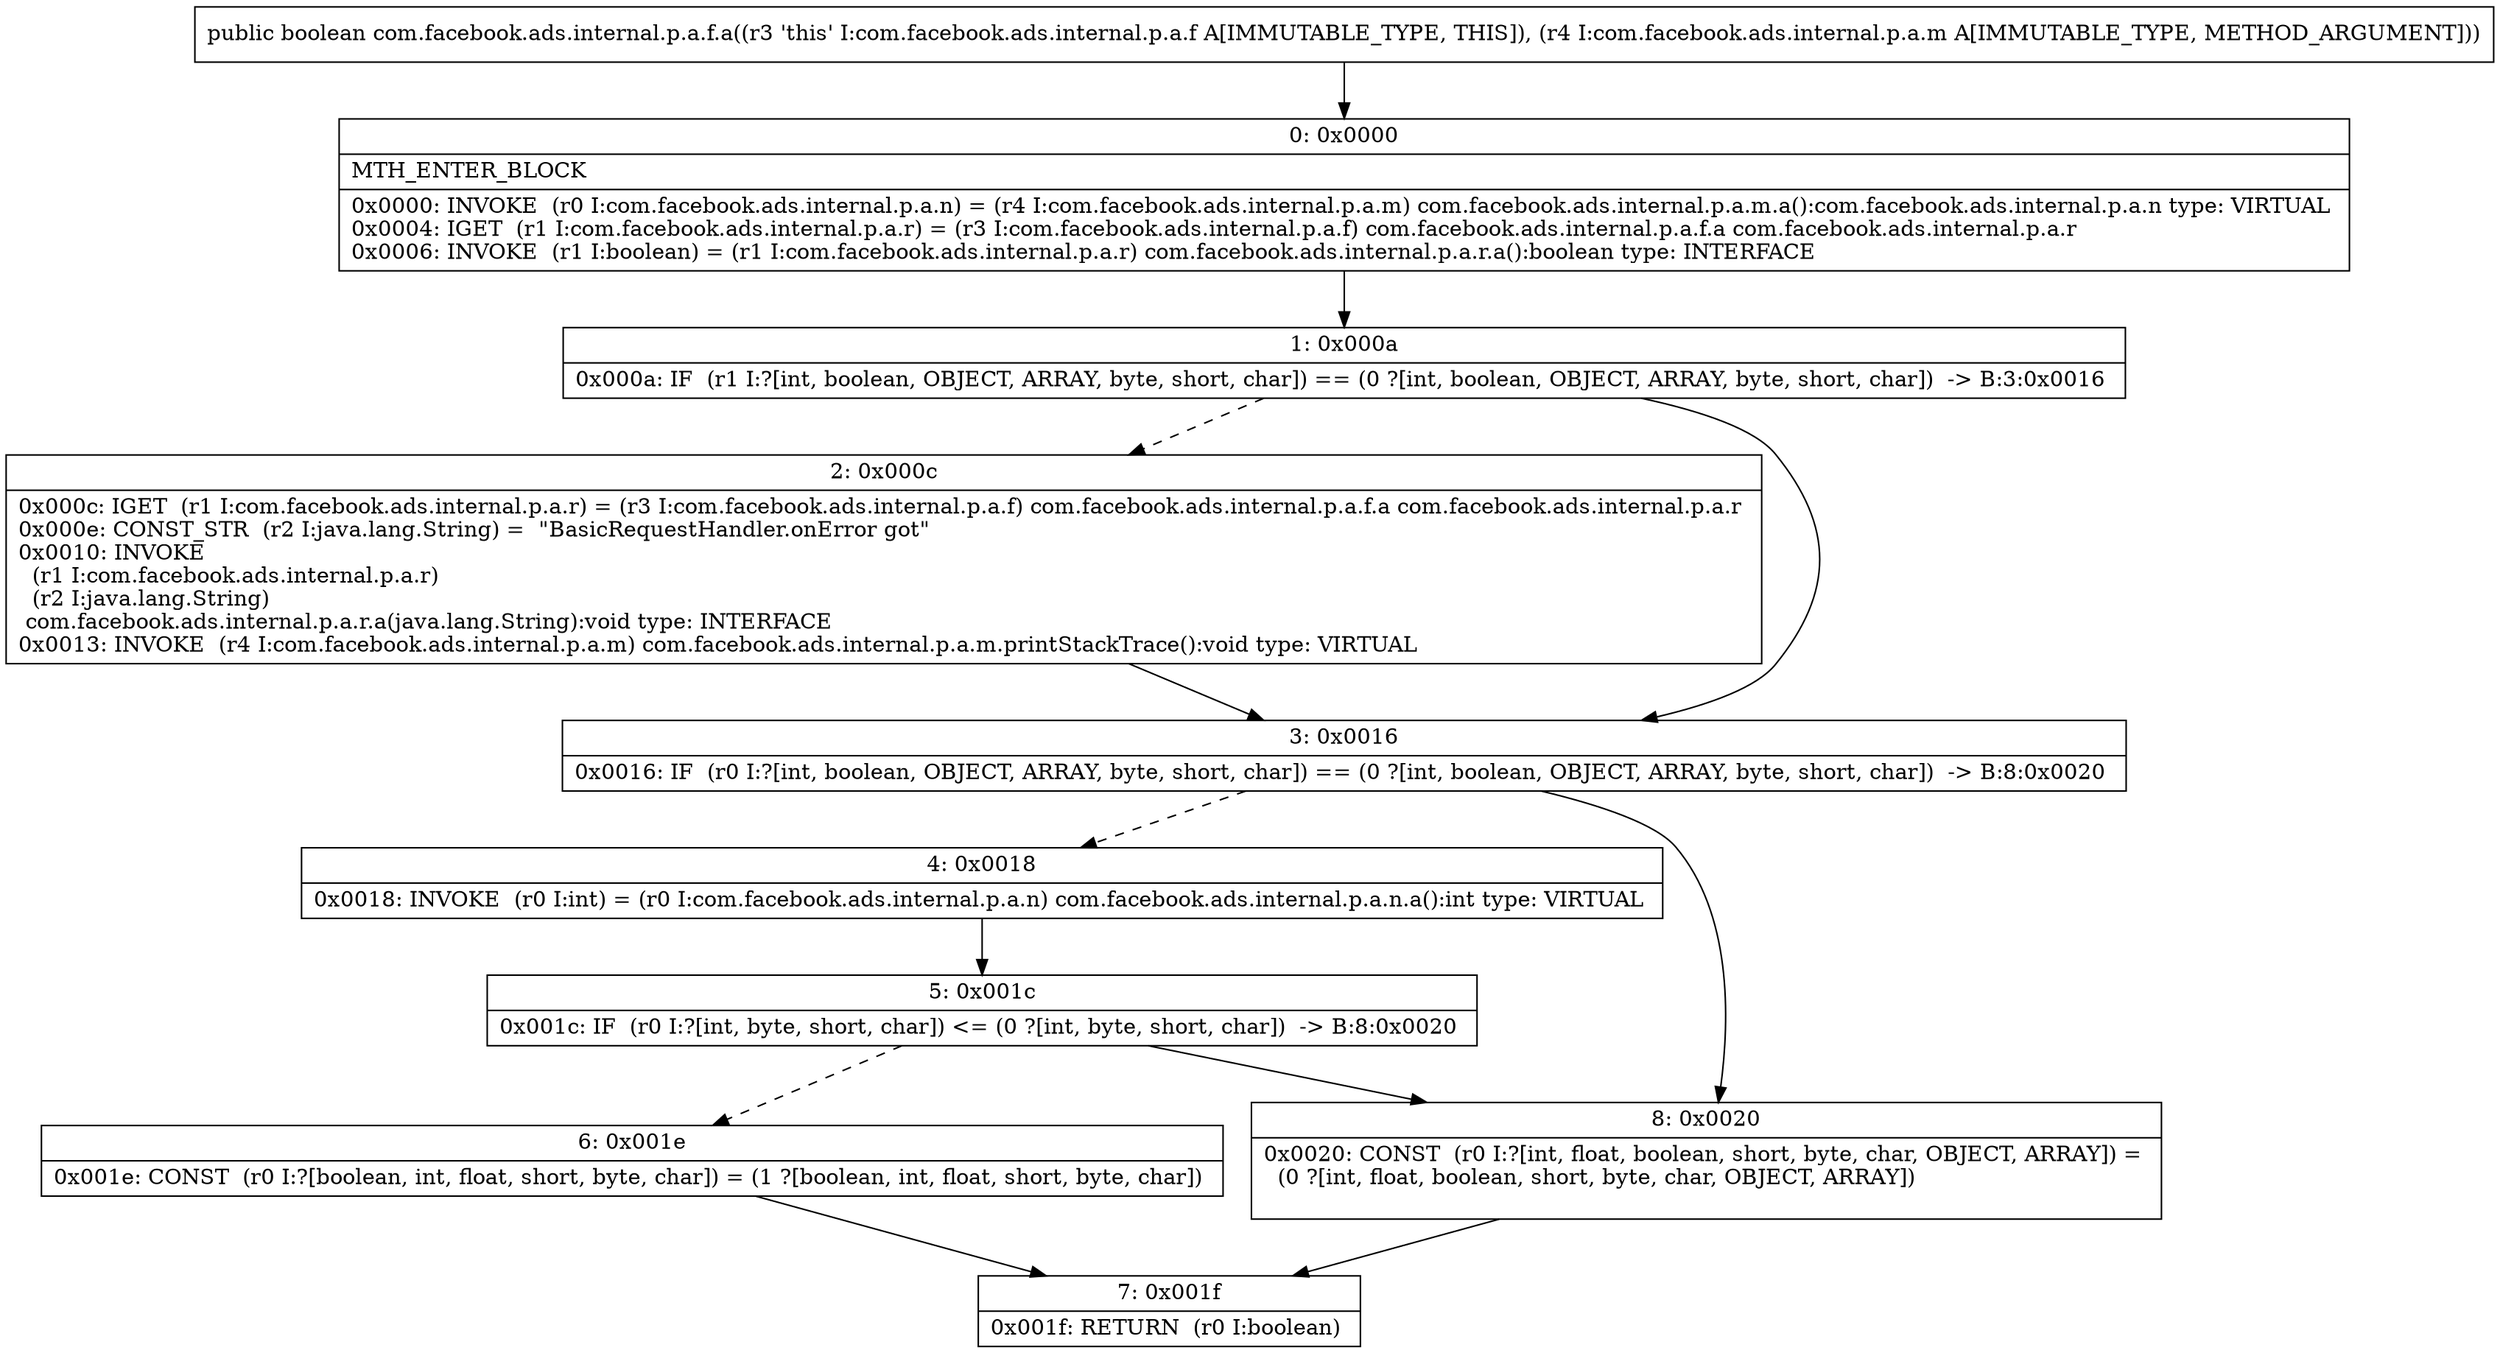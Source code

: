 digraph "CFG forcom.facebook.ads.internal.p.a.f.a(Lcom\/facebook\/ads\/internal\/p\/a\/m;)Z" {
Node_0 [shape=record,label="{0\:\ 0x0000|MTH_ENTER_BLOCK\l|0x0000: INVOKE  (r0 I:com.facebook.ads.internal.p.a.n) = (r4 I:com.facebook.ads.internal.p.a.m) com.facebook.ads.internal.p.a.m.a():com.facebook.ads.internal.p.a.n type: VIRTUAL \l0x0004: IGET  (r1 I:com.facebook.ads.internal.p.a.r) = (r3 I:com.facebook.ads.internal.p.a.f) com.facebook.ads.internal.p.a.f.a com.facebook.ads.internal.p.a.r \l0x0006: INVOKE  (r1 I:boolean) = (r1 I:com.facebook.ads.internal.p.a.r) com.facebook.ads.internal.p.a.r.a():boolean type: INTERFACE \l}"];
Node_1 [shape=record,label="{1\:\ 0x000a|0x000a: IF  (r1 I:?[int, boolean, OBJECT, ARRAY, byte, short, char]) == (0 ?[int, boolean, OBJECT, ARRAY, byte, short, char])  \-\> B:3:0x0016 \l}"];
Node_2 [shape=record,label="{2\:\ 0x000c|0x000c: IGET  (r1 I:com.facebook.ads.internal.p.a.r) = (r3 I:com.facebook.ads.internal.p.a.f) com.facebook.ads.internal.p.a.f.a com.facebook.ads.internal.p.a.r \l0x000e: CONST_STR  (r2 I:java.lang.String) =  \"BasicRequestHandler.onError got\" \l0x0010: INVOKE  \l  (r1 I:com.facebook.ads.internal.p.a.r)\l  (r2 I:java.lang.String)\l com.facebook.ads.internal.p.a.r.a(java.lang.String):void type: INTERFACE \l0x0013: INVOKE  (r4 I:com.facebook.ads.internal.p.a.m) com.facebook.ads.internal.p.a.m.printStackTrace():void type: VIRTUAL \l}"];
Node_3 [shape=record,label="{3\:\ 0x0016|0x0016: IF  (r0 I:?[int, boolean, OBJECT, ARRAY, byte, short, char]) == (0 ?[int, boolean, OBJECT, ARRAY, byte, short, char])  \-\> B:8:0x0020 \l}"];
Node_4 [shape=record,label="{4\:\ 0x0018|0x0018: INVOKE  (r0 I:int) = (r0 I:com.facebook.ads.internal.p.a.n) com.facebook.ads.internal.p.a.n.a():int type: VIRTUAL \l}"];
Node_5 [shape=record,label="{5\:\ 0x001c|0x001c: IF  (r0 I:?[int, byte, short, char]) \<= (0 ?[int, byte, short, char])  \-\> B:8:0x0020 \l}"];
Node_6 [shape=record,label="{6\:\ 0x001e|0x001e: CONST  (r0 I:?[boolean, int, float, short, byte, char]) = (1 ?[boolean, int, float, short, byte, char]) \l}"];
Node_7 [shape=record,label="{7\:\ 0x001f|0x001f: RETURN  (r0 I:boolean) \l}"];
Node_8 [shape=record,label="{8\:\ 0x0020|0x0020: CONST  (r0 I:?[int, float, boolean, short, byte, char, OBJECT, ARRAY]) = \l  (0 ?[int, float, boolean, short, byte, char, OBJECT, ARRAY])\l \l}"];
MethodNode[shape=record,label="{public boolean com.facebook.ads.internal.p.a.f.a((r3 'this' I:com.facebook.ads.internal.p.a.f A[IMMUTABLE_TYPE, THIS]), (r4 I:com.facebook.ads.internal.p.a.m A[IMMUTABLE_TYPE, METHOD_ARGUMENT])) }"];
MethodNode -> Node_0;
Node_0 -> Node_1;
Node_1 -> Node_2[style=dashed];
Node_1 -> Node_3;
Node_2 -> Node_3;
Node_3 -> Node_4[style=dashed];
Node_3 -> Node_8;
Node_4 -> Node_5;
Node_5 -> Node_6[style=dashed];
Node_5 -> Node_8;
Node_6 -> Node_7;
Node_8 -> Node_7;
}

